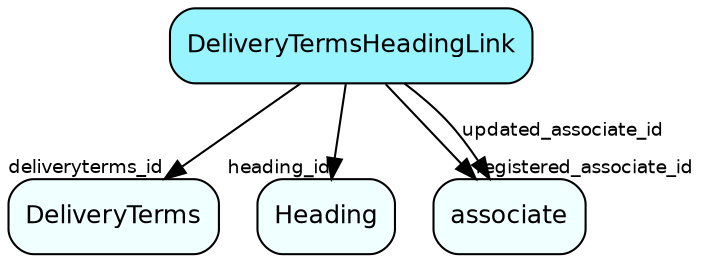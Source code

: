 digraph DeliveryTermsHeadingLink  {
node [shape = box style="rounded, filled" fontname = "Helvetica" fontsize = "12" ]
edge [fontname = "Helvetica" fontsize = "9"]

DeliveryTermsHeadingLink[fillcolor = "cadetblue1"]
DeliveryTerms[fillcolor = "azure1"]
Heading[fillcolor = "azure1"]
associate[fillcolor = "azure1"]
DeliveryTermsHeadingLink -> DeliveryTerms [headlabel = "deliveryterms_id"]
DeliveryTermsHeadingLink -> Heading [headlabel = "heading_id"]
DeliveryTermsHeadingLink -> associate [headlabel = "registered_associate_id"]
DeliveryTermsHeadingLink -> associate [label = "updated_associate_id"]
}
